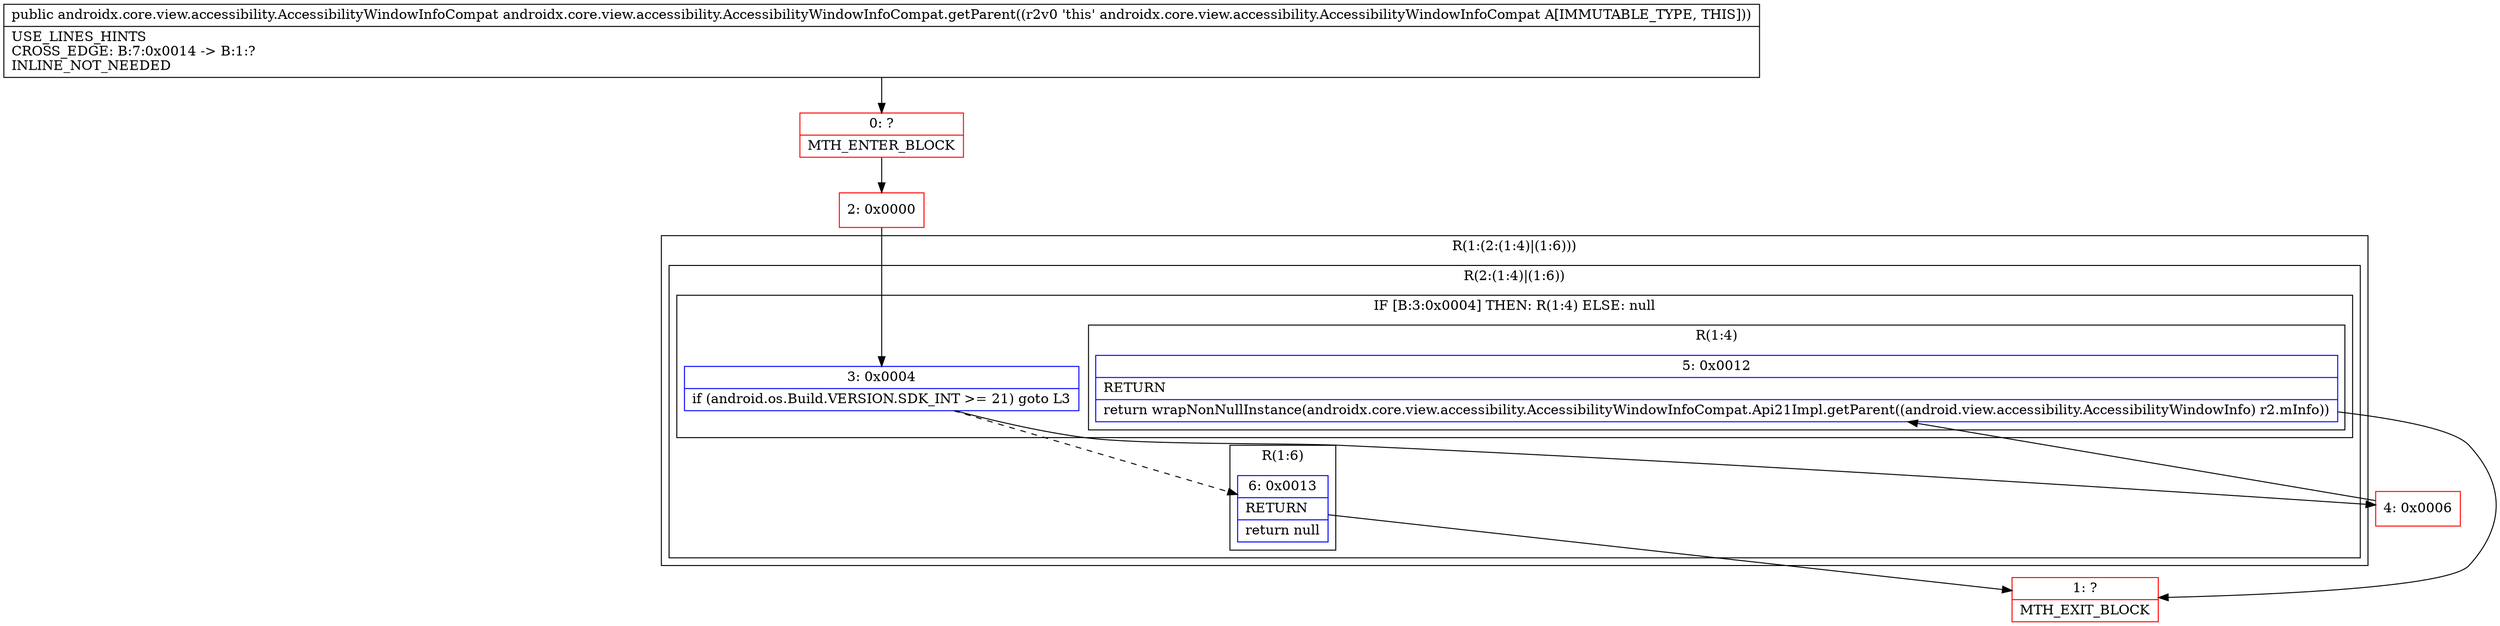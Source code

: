 digraph "CFG forandroidx.core.view.accessibility.AccessibilityWindowInfoCompat.getParent()Landroidx\/core\/view\/accessibility\/AccessibilityWindowInfoCompat;" {
subgraph cluster_Region_1373533706 {
label = "R(1:(2:(1:4)|(1:6)))";
node [shape=record,color=blue];
subgraph cluster_Region_1454694093 {
label = "R(2:(1:4)|(1:6))";
node [shape=record,color=blue];
subgraph cluster_IfRegion_1461679743 {
label = "IF [B:3:0x0004] THEN: R(1:4) ELSE: null";
node [shape=record,color=blue];
Node_3 [shape=record,label="{3\:\ 0x0004|if (android.os.Build.VERSION.SDK_INT \>= 21) goto L3\l}"];
subgraph cluster_Region_2102273439 {
label = "R(1:4)";
node [shape=record,color=blue];
Node_5 [shape=record,label="{5\:\ 0x0012|RETURN\l|return wrapNonNullInstance(androidx.core.view.accessibility.AccessibilityWindowInfoCompat.Api21Impl.getParent((android.view.accessibility.AccessibilityWindowInfo) r2.mInfo))\l}"];
}
}
subgraph cluster_Region_1602384410 {
label = "R(1:6)";
node [shape=record,color=blue];
Node_6 [shape=record,label="{6\:\ 0x0013|RETURN\l|return null\l}"];
}
}
}
Node_0 [shape=record,color=red,label="{0\:\ ?|MTH_ENTER_BLOCK\l}"];
Node_2 [shape=record,color=red,label="{2\:\ 0x0000}"];
Node_4 [shape=record,color=red,label="{4\:\ 0x0006}"];
Node_1 [shape=record,color=red,label="{1\:\ ?|MTH_EXIT_BLOCK\l}"];
MethodNode[shape=record,label="{public androidx.core.view.accessibility.AccessibilityWindowInfoCompat androidx.core.view.accessibility.AccessibilityWindowInfoCompat.getParent((r2v0 'this' androidx.core.view.accessibility.AccessibilityWindowInfoCompat A[IMMUTABLE_TYPE, THIS]))  | USE_LINES_HINTS\lCROSS_EDGE: B:7:0x0014 \-\> B:1:?\lINLINE_NOT_NEEDED\l}"];
MethodNode -> Node_0;Node_3 -> Node_4;
Node_3 -> Node_6[style=dashed];
Node_5 -> Node_1;
Node_6 -> Node_1;
Node_0 -> Node_2;
Node_2 -> Node_3;
Node_4 -> Node_5;
}

